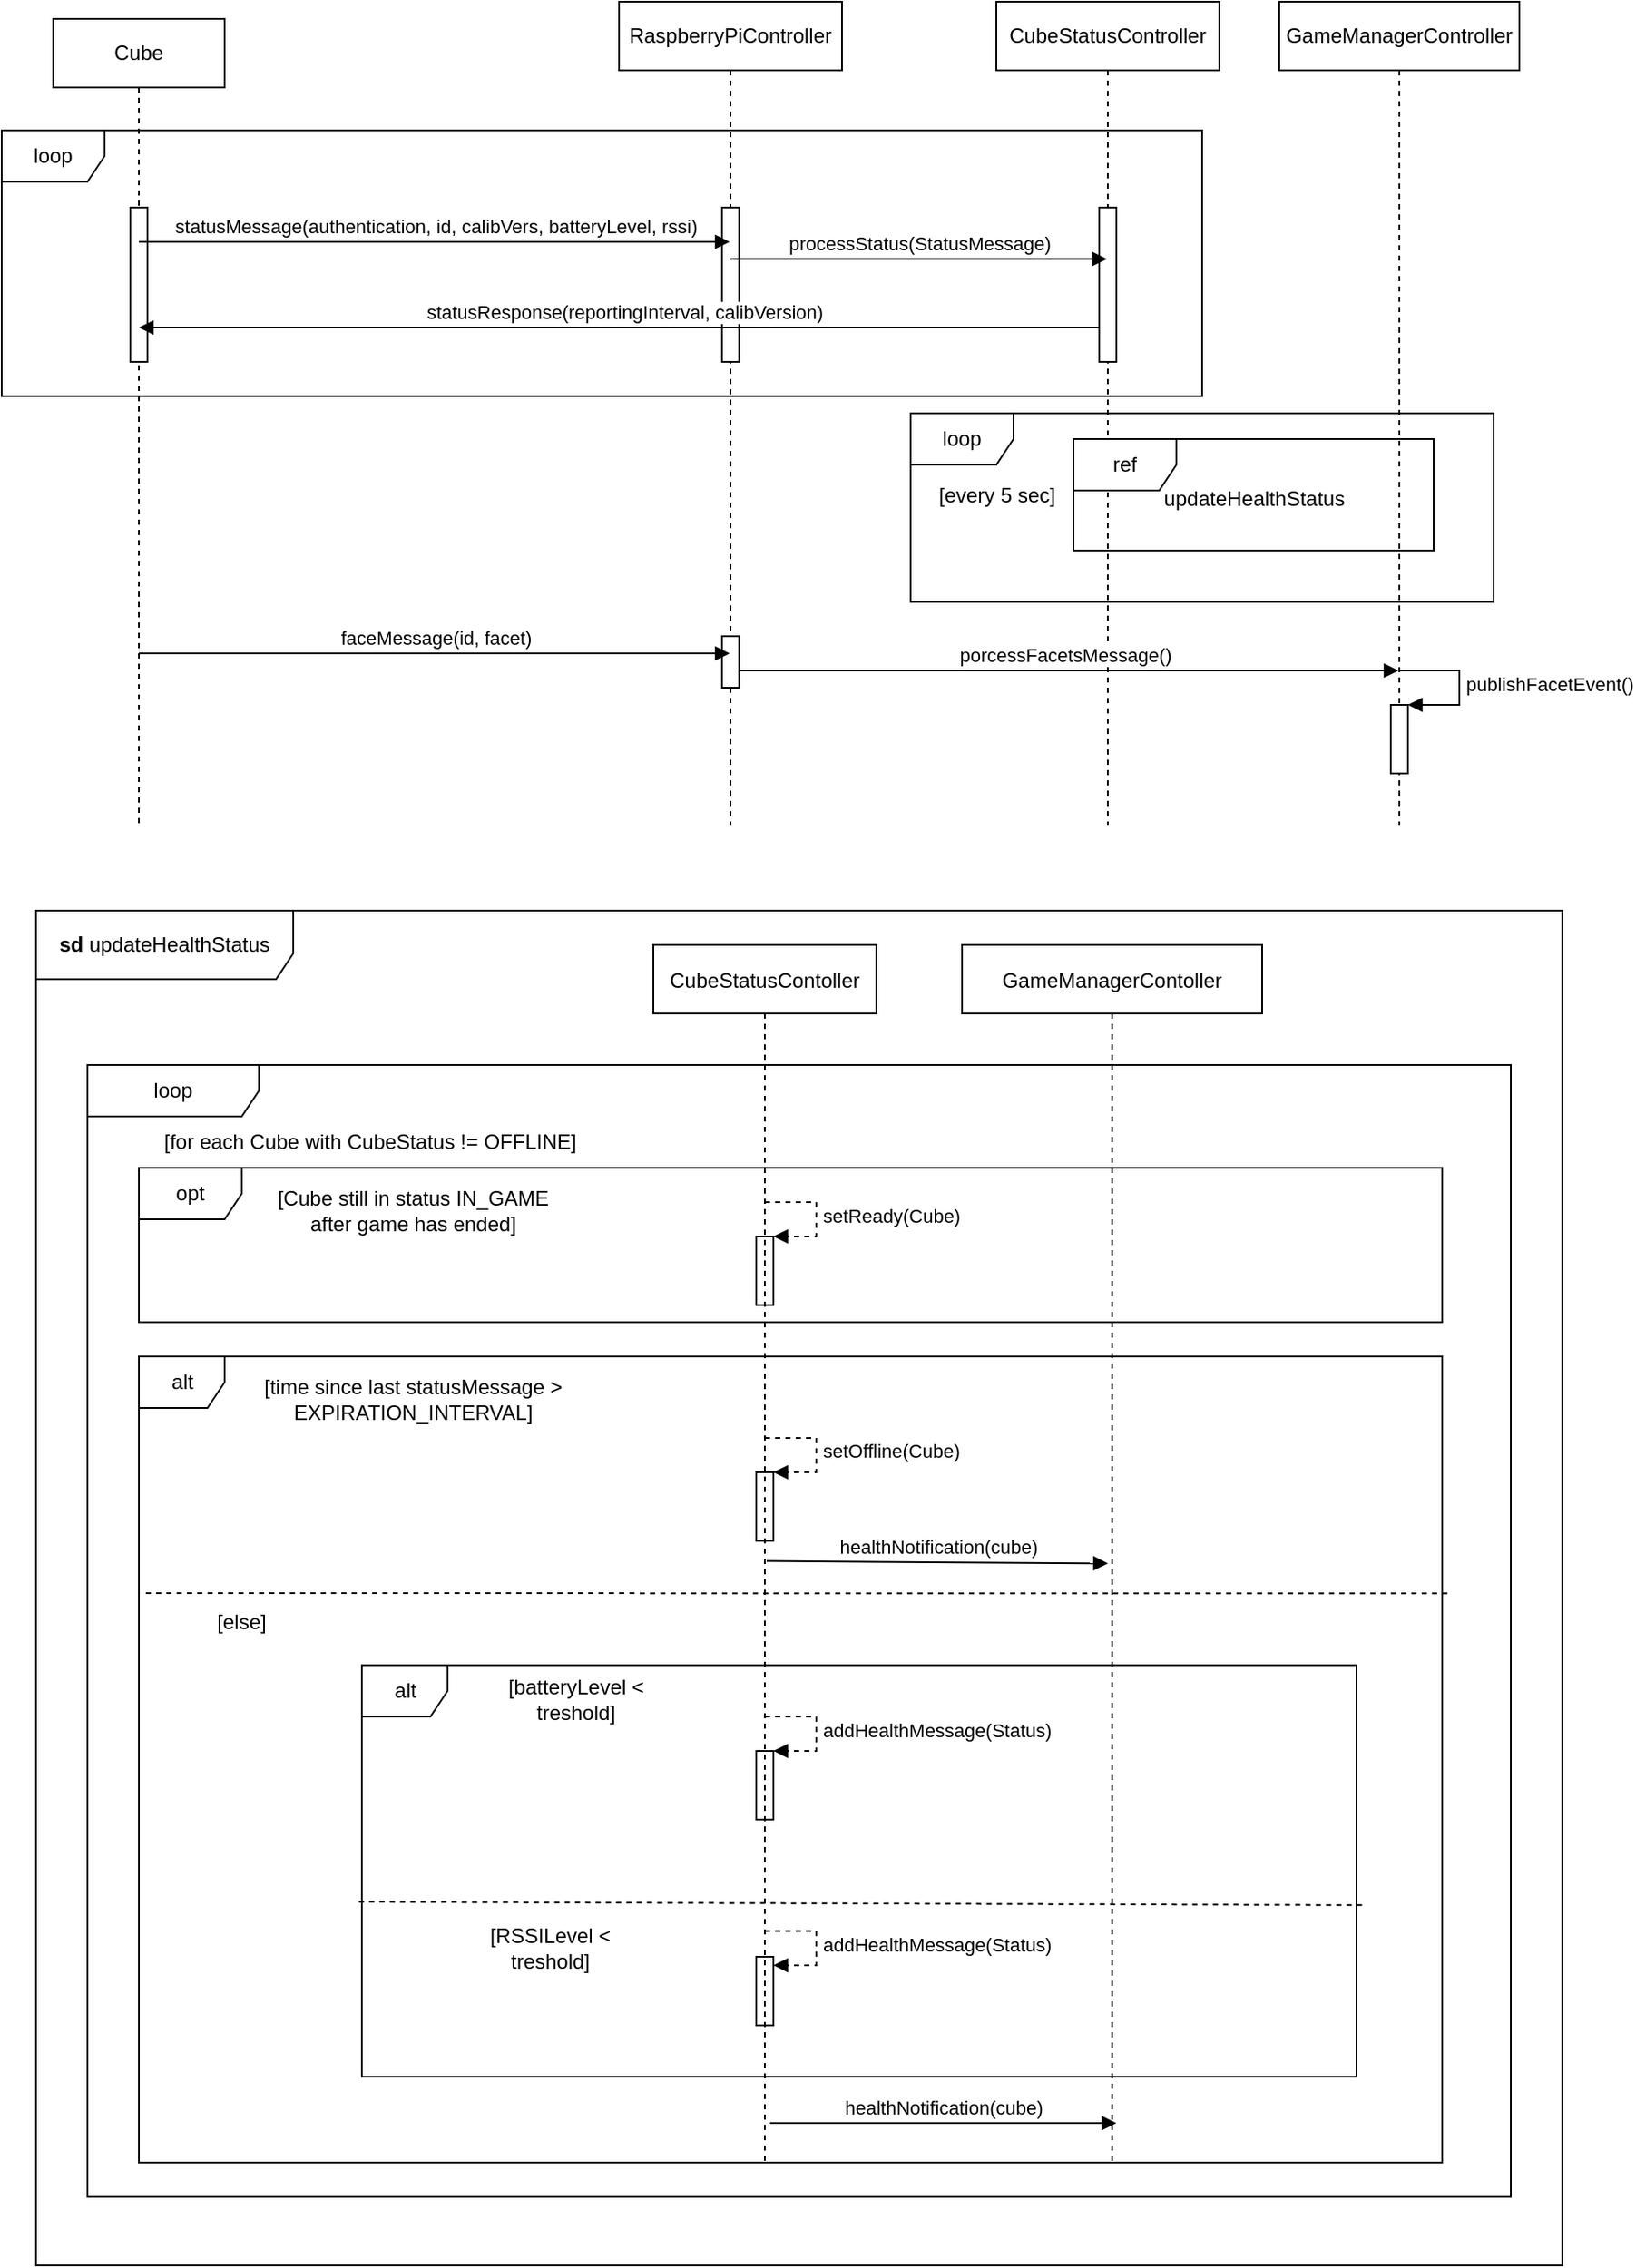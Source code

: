 <mxfile version="14.6.13" type="device"><diagram id="kgpKYQtTHZ0yAKxKKP6v" name="Page-1"><mxGraphModel dx="2929" dy="6976" grid="1" gridSize="10" guides="1" tooltips="1" connect="1" arrows="1" fold="1" page="1" pageScale="1" pageWidth="1000" pageHeight="1400" math="0" shadow="0"><root><mxCell id="0"/><mxCell id="1" parent="0"/><mxCell id="Xp7EoYy_-rGSUlEjASUu-9" value="loop" style="shape=umlFrame;whiteSpace=wrap;html=1;width=100;height=30;" parent="1" vertex="1"><mxGeometry x="-930" y="-4960" width="830" height="660" as="geometry"/></mxCell><mxCell id="Xp7EoYy_-rGSUlEjASUu-8" value="&lt;b&gt;sd&lt;/b&gt; updateHealthStatus" style="shape=umlFrame;whiteSpace=wrap;html=1;width=150;height=40;" parent="1" vertex="1"><mxGeometry x="-960" y="-5050" width="890" height="790" as="geometry"/></mxCell><mxCell id="5-QtTw6PsyDtX9-bifsG-30" value="alt" style="shape=umlFrame;tabPosition=left;html=1;boundedLbl=1;labelInHeader=1;width=50;height=30;" parent="1" vertex="1"><mxGeometry x="-770" y="-4610" width="580" height="240" as="geometry"/></mxCell><mxCell id="5-QtTw6PsyDtX9-bifsG-1" value="alt" style="shape=umlFrame;tabPosition=left;html=1;boundedLbl=1;labelInHeader=1;width=50;height=30;" parent="1" vertex="1"><mxGeometry x="-900" y="-4790" width="760" height="470" as="geometry"/></mxCell><mxCell id="Xp7EoYy_-rGSUlEjASUu-1" value="opt" style="shape=umlFrame;whiteSpace=wrap;html=1;" parent="1" vertex="1"><mxGeometry x="-900" y="-4900" width="760" height="90" as="geometry"/></mxCell><mxCell id="3nuBFxr9cyL0pnOWT2aG-1" value="CubeStatusContoller" style="shape=umlLifeline;perimeter=lifelinePerimeter;container=1;collapsible=0;recursiveResize=0;rounded=0;shadow=0;strokeWidth=1;" parent="1" vertex="1"><mxGeometry x="-600" y="-5030" width="130" height="710" as="geometry"/></mxCell><mxCell id="3nuBFxr9cyL0pnOWT2aG-5" value="GameManagerContoller" style="shape=umlLifeline;perimeter=lifelinePerimeter;container=1;collapsible=0;recursiveResize=0;rounded=0;shadow=0;strokeWidth=1;" parent="1" vertex="1"><mxGeometry x="-420" y="-5030" width="175" height="710" as="geometry"/></mxCell><mxCell id="5-QtTw6PsyDtX9-bifsG-11" value="[time since last statusMessage &amp;gt; EXPIRATION_INTERVAL]" style="text;html=1;strokeColor=none;fillColor=none;align=center;verticalAlign=middle;whiteSpace=wrap;rounded=0;" parent="1" vertex="1"><mxGeometry x="-840" y="-4780" width="200" height="30" as="geometry"/></mxCell><mxCell id="5-QtTw6PsyDtX9-bifsG-16" value="" style="html=1;points=[];perimeter=orthogonalPerimeter;fillColor=none;" parent="1" vertex="1"><mxGeometry x="-540" y="-4722.5" width="10" height="40" as="geometry"/></mxCell><mxCell id="5-QtTw6PsyDtX9-bifsG-17" value="setOffline(Cube)" style="edgeStyle=orthogonalEdgeStyle;html=1;align=left;spacingLeft=2;endArrow=block;rounded=0;entryX=1;entryY=0;dashed=1;" parent="1" target="5-QtTw6PsyDtX9-bifsG-16" edge="1"><mxGeometry relative="1" as="geometry"><mxPoint x="-535" y="-4742.5" as="sourcePoint"/><Array as="points"><mxPoint x="-505" y="-4742.5"/></Array></mxGeometry></mxCell><mxCell id="5-QtTw6PsyDtX9-bifsG-18" value="healthNotification(cube)" style="html=1;verticalAlign=bottom;endArrow=block;exitX=0.508;exitY=0.506;exitDx=0;exitDy=0;exitPerimeter=0;entryX=0.486;entryY=0.508;entryDx=0;entryDy=0;entryPerimeter=0;" parent="1" source="3nuBFxr9cyL0pnOWT2aG-1" target="3nuBFxr9cyL0pnOWT2aG-5" edge="1"><mxGeometry width="80" relative="1" as="geometry"><mxPoint x="-530" y="-4693.5" as="sourcePoint"/><mxPoint x="-340" y="-4693.5" as="targetPoint"/></mxGeometry></mxCell><mxCell id="5-QtTw6PsyDtX9-bifsG-19" value="[Cube still in status IN_GAME after game has ended]" style="text;html=1;strokeColor=none;fillColor=none;align=center;verticalAlign=middle;whiteSpace=wrap;rounded=0;" parent="1" vertex="1"><mxGeometry x="-830" y="-4890" width="180" height="30" as="geometry"/></mxCell><mxCell id="5-QtTw6PsyDtX9-bifsG-23" value="" style="html=1;points=[];perimeter=orthogonalPerimeter;fillColor=none;" parent="1" vertex="1"><mxGeometry x="-540" y="-4860" width="10" height="40" as="geometry"/></mxCell><mxCell id="5-QtTw6PsyDtX9-bifsG-24" value="setReady(Cube)" style="edgeStyle=orthogonalEdgeStyle;html=1;align=left;spacingLeft=2;endArrow=block;rounded=0;entryX=1;entryY=0;dashed=1;" parent="1" target="5-QtTw6PsyDtX9-bifsG-23" edge="1"><mxGeometry relative="1" as="geometry"><mxPoint x="-535" y="-4880" as="sourcePoint"/><Array as="points"><mxPoint x="-505" y="-4880"/></Array></mxGeometry></mxCell><mxCell id="5-QtTw6PsyDtX9-bifsG-27" value="" style="html=1;points=[];perimeter=orthogonalPerimeter;fillColor=none;" parent="1" vertex="1"><mxGeometry x="-540" y="-4560" width="10" height="40" as="geometry"/></mxCell><mxCell id="5-QtTw6PsyDtX9-bifsG-28" value="addHealthMessage(Status)" style="edgeStyle=orthogonalEdgeStyle;html=1;align=left;spacingLeft=2;endArrow=block;rounded=0;entryX=1;entryY=0;dashed=1;" parent="1" target="5-QtTw6PsyDtX9-bifsG-27" edge="1"><mxGeometry relative="1" as="geometry"><mxPoint x="-535" y="-4580" as="sourcePoint"/><Array as="points"><mxPoint x="-505" y="-4580"/></Array></mxGeometry></mxCell><mxCell id="5-QtTw6PsyDtX9-bifsG-31" value="[else]" style="text;html=1;strokeColor=none;fillColor=none;align=center;verticalAlign=middle;whiteSpace=wrap;rounded=0;" parent="1" vertex="1"><mxGeometry x="-940" y="-4650" width="200" height="30" as="geometry"/></mxCell><mxCell id="5-QtTw6PsyDtX9-bifsG-33" value="[batteryLevel &amp;lt; &lt;br&gt;treshold]" style="text;html=1;strokeColor=none;fillColor=none;align=center;verticalAlign=middle;whiteSpace=wrap;rounded=0;" parent="1" vertex="1"><mxGeometry x="-720" y="-4600" width="150" height="20" as="geometry"/></mxCell><mxCell id="5-QtTw6PsyDtX9-bifsG-34" value="[RSSILevel &amp;lt; &lt;br&gt;treshold]" style="text;html=1;strokeColor=none;fillColor=none;align=center;verticalAlign=middle;whiteSpace=wrap;rounded=0;" parent="1" vertex="1"><mxGeometry x="-760" y="-4460" width="200" height="30" as="geometry"/></mxCell><mxCell id="Xp7EoYy_-rGSUlEjASUu-4" value="" style="endArrow=none;dashed=1;html=1;exitX=1.004;exitY=0.294;exitDx=0;exitDy=0;exitPerimeter=0;entryX=0.205;entryY=-0.067;entryDx=0;entryDy=0;entryPerimeter=0;" parent="1" source="5-QtTw6PsyDtX9-bifsG-1" target="5-QtTw6PsyDtX9-bifsG-31" edge="1"><mxGeometry width="50" height="50" relative="1" as="geometry"><mxPoint x="-540" y="-4640" as="sourcePoint"/><mxPoint x="-490" y="-4690" as="targetPoint"/></mxGeometry></mxCell><mxCell id="Xp7EoYy_-rGSUlEjASUu-5" value="" style="endArrow=none;dashed=1;html=1;exitX=-0.003;exitY=0.575;exitDx=0;exitDy=0;exitPerimeter=0;entryX=1.007;entryY=0.583;entryDx=0;entryDy=0;entryPerimeter=0;" parent="1" source="5-QtTw6PsyDtX9-bifsG-30" target="5-QtTw6PsyDtX9-bifsG-30" edge="1"><mxGeometry width="50" height="50" relative="1" as="geometry"><mxPoint x="-540" y="-4640" as="sourcePoint"/><mxPoint x="-490" y="-4690" as="targetPoint"/></mxGeometry></mxCell><mxCell id="5-QtTw6PsyDtX9-bifsG-37" value="healthNotification(cube)" style="html=1;verticalAlign=bottom;endArrow=block;" parent="1" edge="1"><mxGeometry width="80" relative="1" as="geometry"><mxPoint x="-532" y="-4343" as="sourcePoint"/><mxPoint x="-330" y="-4343" as="targetPoint"/></mxGeometry></mxCell><mxCell id="Xp7EoYy_-rGSUlEjASUu-6" value="" style="html=1;points=[];perimeter=orthogonalPerimeter;fillColor=none;" parent="1" vertex="1"><mxGeometry x="-540" y="-4440" width="10" height="40" as="geometry"/></mxCell><mxCell id="Xp7EoYy_-rGSUlEjASUu-7" value="addHealthMessage(Status)" style="edgeStyle=orthogonalEdgeStyle;html=1;align=left;spacingLeft=2;endArrow=block;rounded=0;entryX=1;entryY=0;dashed=1;" parent="1" edge="1"><mxGeometry relative="1" as="geometry"><mxPoint x="-535" y="-4455" as="sourcePoint"/><Array as="points"><mxPoint x="-505" y="-4455"/></Array><mxPoint x="-530" y="-4435" as="targetPoint"/></mxGeometry></mxCell><mxCell id="ssuMUUbshPYZuSskIIPG-1" value="Cube" style="shape=umlLifeline;perimeter=lifelinePerimeter;whiteSpace=wrap;html=1;container=1;collapsible=0;recursiveResize=0;outlineConnect=0;" vertex="1" parent="1"><mxGeometry x="-950" y="-5570" width="100" height="470" as="geometry"/></mxCell><mxCell id="ssuMUUbshPYZuSskIIPG-2" value="RaspberryPiController" style="shape=umlLifeline;perimeter=lifelinePerimeter;whiteSpace=wrap;html=1;container=1;collapsible=0;recursiveResize=0;outlineConnect=0;" vertex="1" parent="1"><mxGeometry x="-620" y="-5580" width="130" height="480" as="geometry"/></mxCell><mxCell id="ssuMUUbshPYZuSskIIPG-3" value="CubeStatusController" style="shape=umlLifeline;perimeter=lifelinePerimeter;whiteSpace=wrap;html=1;container=1;collapsible=0;recursiveResize=0;outlineConnect=0;" vertex="1" parent="1"><mxGeometry x="-400" y="-5580" width="130" height="480" as="geometry"/></mxCell><mxCell id="ssuMUUbshPYZuSskIIPG-6" value="GameManagerController" style="shape=umlLifeline;perimeter=lifelinePerimeter;whiteSpace=wrap;html=1;container=1;collapsible=0;recursiveResize=0;outlineConnect=0;" vertex="1" parent="1"><mxGeometry x="-235" y="-5580" width="140" height="480" as="geometry"/></mxCell><mxCell id="ssuMUUbshPYZuSskIIPG-7" value="porcessFacetsMessage()" style="html=1;verticalAlign=bottom;endArrow=block;" edge="1" parent="1" source="ssuMUUbshPYZuSskIIPG-2" target="ssuMUUbshPYZuSskIIPG-6"><mxGeometry width="80" relative="1" as="geometry"><mxPoint x="-550" y="-5190" as="sourcePoint"/><mxPoint x="-205.5" y="-5190" as="targetPoint"/><Array as="points"><mxPoint x="-510" y="-5190"/></Array></mxGeometry></mxCell><mxCell id="ssuMUUbshPYZuSskIIPG-8" value="" style="html=1;points=[];perimeter=orthogonalPerimeter;" vertex="1" parent="1"><mxGeometry x="-170" y="-5170" width="10" height="40" as="geometry"/></mxCell><mxCell id="ssuMUUbshPYZuSskIIPG-9" value="publishFacetEvent()" style="edgeStyle=orthogonalEdgeStyle;html=1;align=left;spacingLeft=2;endArrow=block;rounded=0;entryX=1;entryY=0;" edge="1" parent="1" target="ssuMUUbshPYZuSskIIPG-8"><mxGeometry relative="1" as="geometry"><mxPoint x="-165" y="-5190" as="sourcePoint"/><Array as="points"><mxPoint x="-130" y="-5190"/><mxPoint x="-130" y="-5170"/></Array></mxGeometry></mxCell><mxCell id="ssuMUUbshPYZuSskIIPG-10" value="" style="html=1;points=[];perimeter=orthogonalPerimeter;" vertex="1" parent="1"><mxGeometry x="-905" y="-5460" width="10" height="90" as="geometry"/></mxCell><mxCell id="ssuMUUbshPYZuSskIIPG-11" value="" style="html=1;points=[];perimeter=orthogonalPerimeter;" vertex="1" parent="1"><mxGeometry x="-560" y="-5460" width="10" height="90" as="geometry"/></mxCell><mxCell id="ssuMUUbshPYZuSskIIPG-12" value="statusMessage(authentication, id, calibVers, batteryLevel, rssi)" style="html=1;verticalAlign=bottom;endArrow=block;" edge="1" parent="1" target="ssuMUUbshPYZuSskIIPG-2"><mxGeometry width="80" relative="1" as="geometry"><mxPoint x="-900" y="-5440" as="sourcePoint"/><mxPoint x="-820" y="-5440" as="targetPoint"/></mxGeometry></mxCell><mxCell id="ssuMUUbshPYZuSskIIPG-13" value="statusResponse(reportingInterval, calibVersion)" style="html=1;verticalAlign=bottom;endArrow=none;startArrow=block;startFill=1;endFill=0;" edge="1" parent="1" target="ssuMUUbshPYZuSskIIPG-3"><mxGeometry width="80" relative="1" as="geometry"><mxPoint x="-900" y="-5390" as="sourcePoint"/><mxPoint x="-555.5" y="-5390" as="targetPoint"/></mxGeometry></mxCell><mxCell id="ssuMUUbshPYZuSskIIPG-14" value="" style="html=1;points=[];perimeter=orthogonalPerimeter;" vertex="1" parent="1"><mxGeometry x="-340" y="-5460" width="10" height="90" as="geometry"/></mxCell><mxCell id="ssuMUUbshPYZuSskIIPG-15" value="processStatus(StatusMessage)" style="html=1;verticalAlign=bottom;endArrow=block;" edge="1" parent="1" source="ssuMUUbshPYZuSskIIPG-2" target="ssuMUUbshPYZuSskIIPG-3"><mxGeometry width="80" relative="1" as="geometry"><mxPoint x="-550" y="-5430.5" as="sourcePoint"/><mxPoint x="-400" y="-5430" as="targetPoint"/><Array as="points"><mxPoint x="-460" y="-5430"/></Array></mxGeometry></mxCell><mxCell id="ssuMUUbshPYZuSskIIPG-16" value="" style="html=1;points=[];perimeter=orthogonalPerimeter;" vertex="1" parent="1"><mxGeometry x="-560" y="-5210" width="10" height="30" as="geometry"/></mxCell><mxCell id="ssuMUUbshPYZuSskIIPG-17" value="faceMessage(id, facet)" style="html=1;verticalAlign=bottom;endArrow=block;" edge="1" parent="1"><mxGeometry width="80" relative="1" as="geometry"><mxPoint x="-900" y="-5200" as="sourcePoint"/><mxPoint x="-555.5" y="-5200" as="targetPoint"/></mxGeometry></mxCell><mxCell id="ssuMUUbshPYZuSskIIPG-18" value="loop" style="shape=umlFrame;whiteSpace=wrap;html=1;" vertex="1" parent="1"><mxGeometry x="-980" y="-5505" width="700" height="155" as="geometry"/></mxCell><mxCell id="ssuMUUbshPYZuSskIIPG-19" value="ref" style="shape=umlFrame;whiteSpace=wrap;html=1;" vertex="1" parent="1"><mxGeometry x="-355" y="-5325" width="210" height="65" as="geometry"/></mxCell><mxCell id="ssuMUUbshPYZuSskIIPG-21" value="[every 5 sec]" style="text;html=1;align=center;verticalAlign=middle;resizable=0;points=[];autosize=1;strokeColor=none;" vertex="1" parent="1"><mxGeometry x="-440" y="-5302.5" width="80" height="20" as="geometry"/></mxCell><mxCell id="ssuMUUbshPYZuSskIIPG-22" value="loop" style="shape=umlFrame;whiteSpace=wrap;html=1;" vertex="1" parent="1"><mxGeometry x="-450" y="-5340" width="340" height="110" as="geometry"/></mxCell><mxCell id="ssuMUUbshPYZuSskIIPG-23" value="updateHealthStatus" style="text;html=1;align=center;verticalAlign=middle;resizable=0;points=[];autosize=1;strokeColor=none;" vertex="1" parent="1"><mxGeometry x="-310" y="-5300" width="120" height="20" as="geometry"/></mxCell><mxCell id="ssuMUUbshPYZuSskIIPG-26" value="[for each Cube with CubeStatus != OFFLINE]" style="text;html=1;strokeColor=none;fillColor=none;align=center;verticalAlign=middle;whiteSpace=wrap;rounded=0;" vertex="1" parent="1"><mxGeometry x="-895" y="-4930" width="260" height="30" as="geometry"/></mxCell></root></mxGraphModel></diagram></mxfile>